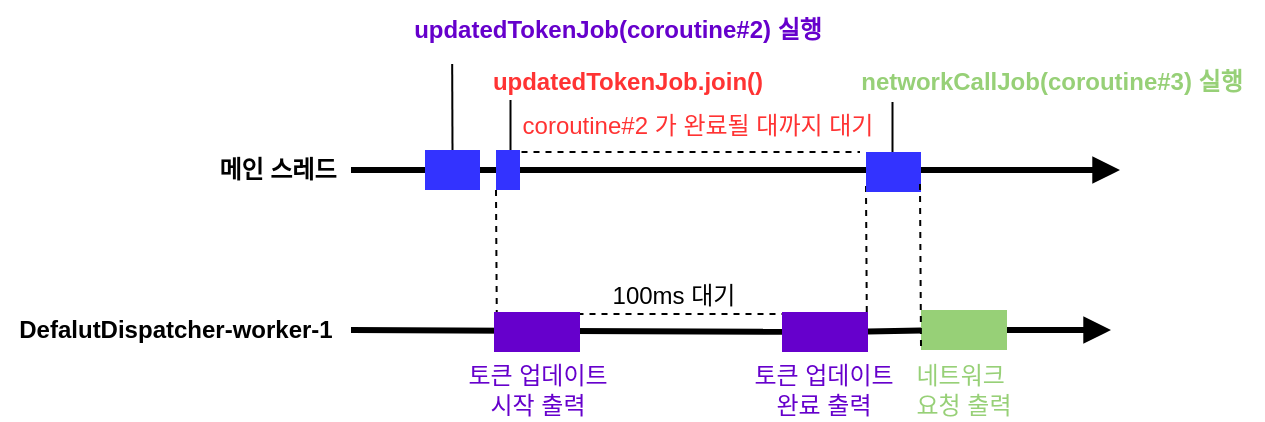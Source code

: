 <mxfile version="26.1.1">
  <diagram name="Page-1" id="3BU03L1C_e3r8M3k5rTs">
    <mxGraphModel dx="1114" dy="878" grid="1" gridSize="10" guides="1" tooltips="1" connect="1" arrows="1" fold="1" page="1" pageScale="1" pageWidth="827" pageHeight="1169" math="0" shadow="0">
      <root>
        <mxCell id="0" />
        <mxCell id="1" parent="0" />
        <mxCell id="iVDwyq0HCIYQVCdv2fUR-1" value="" style="endArrow=block;html=1;rounded=0;endFill=1;strokeWidth=3;" edge="1" parent="1">
          <mxGeometry width="50" height="50" relative="1" as="geometry">
            <mxPoint x="556.5" y="215" as="sourcePoint" />
            <mxPoint x="615.5" y="215" as="targetPoint" />
          </mxGeometry>
        </mxCell>
        <mxCell id="iVDwyq0HCIYQVCdv2fUR-3" value="" style="endArrow=none;html=1;rounded=0;endFill=1;strokeWidth=3;startFill=0;" edge="1" parent="1" source="iVDwyq0HCIYQVCdv2fUR-37">
          <mxGeometry width="50" height="50" relative="1" as="geometry">
            <mxPoint x="235.5" y="215" as="sourcePoint" />
            <mxPoint x="560" y="215" as="targetPoint" />
          </mxGeometry>
        </mxCell>
        <mxCell id="iVDwyq0HCIYQVCdv2fUR-4" value="DefalutDispatcher-worker-1" style="text;html=1;align=center;verticalAlign=middle;whiteSpace=wrap;rounded=0;fontStyle=1;fontColor=#000000;" vertex="1" parent="1">
          <mxGeometry x="60" y="200" width="175.5" height="30" as="geometry" />
        </mxCell>
        <mxCell id="iVDwyq0HCIYQVCdv2fUR-5" value="" style="endArrow=block;html=1;rounded=0;endFill=1;strokeWidth=3;" edge="1" parent="1">
          <mxGeometry width="50" height="50" relative="1" as="geometry">
            <mxPoint x="334.5" y="215" as="sourcePoint" />
            <mxPoint x="334.5" y="215" as="targetPoint" />
          </mxGeometry>
        </mxCell>
        <mxCell id="iVDwyq0HCIYQVCdv2fUR-6" value="" style="endArrow=none;dashed=1;html=1;rounded=0;entryX=0;entryY=1;entryDx=0;entryDy=0;" edge="1" parent="1" target="iVDwyq0HCIYQVCdv2fUR-12">
          <mxGeometry width="50" height="50" relative="1" as="geometry">
            <mxPoint x="308.5" y="226" as="sourcePoint" />
            <mxPoint x="308.5" y="156" as="targetPoint" />
          </mxGeometry>
        </mxCell>
        <mxCell id="iVDwyq0HCIYQVCdv2fUR-7" value="" style="endArrow=block;html=1;rounded=0;endFill=1;strokeWidth=3;" edge="1" parent="1">
          <mxGeometry width="50" height="50" relative="1" as="geometry">
            <mxPoint x="235.5" y="135" as="sourcePoint" />
            <mxPoint x="620" y="135" as="targetPoint" />
          </mxGeometry>
        </mxCell>
        <mxCell id="iVDwyq0HCIYQVCdv2fUR-8" value="" style="rounded=0;whiteSpace=wrap;html=1;fillColor=#3333FF;strokeColor=none;" vertex="1" parent="1">
          <mxGeometry x="272.5" y="125" width="27.5" height="20" as="geometry" />
        </mxCell>
        <mxCell id="iVDwyq0HCIYQVCdv2fUR-9" value="updatedTokenJob(coroutine#2) 실행" style="text;html=1;align=center;verticalAlign=middle;whiteSpace=wrap;rounded=0;fontColor=#6600CC;fontStyle=1" vertex="1" parent="1">
          <mxGeometry x="263.25" y="50" width="211.5" height="30" as="geometry" />
        </mxCell>
        <mxCell id="iVDwyq0HCIYQVCdv2fUR-10" value="메인 스레드" style="text;html=1;align=center;verticalAlign=middle;whiteSpace=wrap;rounded=0;fontStyle=1;fontColor=#000000;" vertex="1" parent="1">
          <mxGeometry x="154" y="120" width="90" height="30" as="geometry" />
        </mxCell>
        <mxCell id="iVDwyq0HCIYQVCdv2fUR-12" value="" style="rounded=0;whiteSpace=wrap;html=1;fillColor=#3333FF;strokeColor=none;" vertex="1" parent="1">
          <mxGeometry x="308" y="125" width="12" height="20" as="geometry" />
        </mxCell>
        <mxCell id="iVDwyq0HCIYQVCdv2fUR-13" value="updatedTokenJob.join()" style="text;html=1;align=center;verticalAlign=middle;whiteSpace=wrap;rounded=0;fontColor=#FF3333;fontStyle=1" vertex="1" parent="1">
          <mxGeometry x="296.5" y="76" width="153.5" height="30" as="geometry" />
        </mxCell>
        <mxCell id="iVDwyq0HCIYQVCdv2fUR-14" value="" style="endArrow=none;html=1;rounded=0;entryX=0.5;entryY=0;entryDx=0;entryDy=0;exitX=0.108;exitY=1.067;exitDx=0;exitDy=0;exitPerimeter=0;" edge="1" parent="1" source="iVDwyq0HCIYQVCdv2fUR-9" target="iVDwyq0HCIYQVCdv2fUR-8">
          <mxGeometry width="50" height="50" relative="1" as="geometry">
            <mxPoint x="390" y="480" as="sourcePoint" />
            <mxPoint x="440" y="430" as="targetPoint" />
          </mxGeometry>
        </mxCell>
        <mxCell id="iVDwyq0HCIYQVCdv2fUR-15" value="" style="endArrow=none;html=1;rounded=0;entryX=0.5;entryY=0;entryDx=0;entryDy=0;" edge="1" parent="1">
          <mxGeometry width="50" height="50" relative="1" as="geometry">
            <mxPoint x="315.25" y="100" as="sourcePoint" />
            <mxPoint x="315.25" y="125" as="targetPoint" />
          </mxGeometry>
        </mxCell>
        <mxCell id="iVDwyq0HCIYQVCdv2fUR-16" value="" style="endArrow=none;dashed=1;html=1;rounded=0;entryX=0;entryY=1;entryDx=0;entryDy=0;" edge="1" parent="1">
          <mxGeometry width="50" height="50" relative="1" as="geometry">
            <mxPoint x="493.5" y="224" as="sourcePoint" />
            <mxPoint x="493" y="143" as="targetPoint" />
          </mxGeometry>
        </mxCell>
        <mxCell id="iVDwyq0HCIYQVCdv2fUR-19" value="" style="endArrow=none;html=1;rounded=0;endFill=1;strokeWidth=3;startFill=0;" edge="1" parent="1" target="iVDwyq0HCIYQVCdv2fUR-22">
          <mxGeometry width="50" height="50" relative="1" as="geometry">
            <mxPoint x="235.5" y="215" as="sourcePoint" />
            <mxPoint x="560" y="215" as="targetPoint" />
          </mxGeometry>
        </mxCell>
        <mxCell id="iVDwyq0HCIYQVCdv2fUR-20" value="" style="endArrow=none;dashed=1;html=1;rounded=0;" edge="1" parent="1">
          <mxGeometry width="50" height="50" relative="1" as="geometry">
            <mxPoint x="342.75" y="207" as="sourcePoint" />
            <mxPoint x="472.75" y="207" as="targetPoint" />
          </mxGeometry>
        </mxCell>
        <mxCell id="iVDwyq0HCIYQVCdv2fUR-21" value="" style="rounded=0;whiteSpace=wrap;html=1;fillColor=#6600CC;strokeColor=none;fontColor=#6600CC;" vertex="1" parent="1">
          <mxGeometry x="307" y="206" width="43" height="20" as="geometry" />
        </mxCell>
        <mxCell id="iVDwyq0HCIYQVCdv2fUR-22" value="" style="rounded=0;whiteSpace=wrap;html=1;fillColor=#6600CC;strokeColor=none;" vertex="1" parent="1">
          <mxGeometry x="451" y="206" width="43" height="20" as="geometry" />
        </mxCell>
        <mxCell id="iVDwyq0HCIYQVCdv2fUR-23" value="100ms 대기" style="text;html=1;align=center;verticalAlign=middle;whiteSpace=wrap;rounded=0;" vertex="1" parent="1">
          <mxGeometry x="362" y="183" width="70" height="30" as="geometry" />
        </mxCell>
        <mxCell id="iVDwyq0HCIYQVCdv2fUR-24" value="토큰 업데이트 시작 출력" style="text;html=1;align=center;verticalAlign=middle;whiteSpace=wrap;rounded=0;fontColor=#6600CC;" vertex="1" parent="1">
          <mxGeometry x="288.5" y="230" width="80" height="30" as="geometry" />
        </mxCell>
        <mxCell id="iVDwyq0HCIYQVCdv2fUR-25" value="토큰 업데이트 완료 출력" style="text;html=1;align=center;verticalAlign=middle;whiteSpace=wrap;rounded=0;fontColor=#6600CC;" vertex="1" parent="1">
          <mxGeometry x="432" y="230" width="80" height="30" as="geometry" />
        </mxCell>
        <mxCell id="iVDwyq0HCIYQVCdv2fUR-26" value="네트워크&amp;nbsp;&lt;div&gt;요청 출력&lt;/div&gt;" style="text;html=1;align=center;verticalAlign=middle;whiteSpace=wrap;rounded=0;fontColor=#97D077;" vertex="1" parent="1">
          <mxGeometry x="502" y="230" width="80" height="30" as="geometry" />
        </mxCell>
        <mxCell id="iVDwyq0HCIYQVCdv2fUR-29" value="" style="endArrow=none;dashed=1;html=1;rounded=0;" edge="1" parent="1">
          <mxGeometry width="50" height="50" relative="1" as="geometry">
            <mxPoint x="320.75" y="126" as="sourcePoint" />
            <mxPoint x="490" y="126" as="targetPoint" />
          </mxGeometry>
        </mxCell>
        <mxCell id="iVDwyq0HCIYQVCdv2fUR-31" value="" style="rounded=0;whiteSpace=wrap;html=1;fillColor=#3333FF;strokeColor=none;" vertex="1" parent="1">
          <mxGeometry x="493" y="126" width="27.5" height="20" as="geometry" />
        </mxCell>
        <mxCell id="iVDwyq0HCIYQVCdv2fUR-33" value="coroutine#2 가 완료될 대까지 대기" style="text;html=1;align=center;verticalAlign=middle;whiteSpace=wrap;rounded=0;fontColor=#FF3333;" vertex="1" parent="1">
          <mxGeometry x="320" y="98" width="178" height="30" as="geometry" />
        </mxCell>
        <mxCell id="iVDwyq0HCIYQVCdv2fUR-35" value="networkCallJob(coroutine#3) 실행" style="text;html=1;align=center;verticalAlign=middle;whiteSpace=wrap;rounded=0;fontColor=#97D077;fontStyle=1" vertex="1" parent="1">
          <mxGeometry x="480" y="76" width="211.5" height="30" as="geometry" />
        </mxCell>
        <mxCell id="iVDwyq0HCIYQVCdv2fUR-36" value="" style="endArrow=none;html=1;rounded=0;entryX=0.5;entryY=0;entryDx=0;entryDy=0;" edge="1" parent="1">
          <mxGeometry width="50" height="50" relative="1" as="geometry">
            <mxPoint x="506.25" y="101" as="sourcePoint" />
            <mxPoint x="506.25" y="126" as="targetPoint" />
          </mxGeometry>
        </mxCell>
        <mxCell id="iVDwyq0HCIYQVCdv2fUR-38" value="" style="endArrow=none;html=1;rounded=0;endFill=1;strokeWidth=3;startFill=0;" edge="1" parent="1" source="iVDwyq0HCIYQVCdv2fUR-22" target="iVDwyq0HCIYQVCdv2fUR-37">
          <mxGeometry width="50" height="50" relative="1" as="geometry">
            <mxPoint x="494" y="216" as="sourcePoint" />
            <mxPoint x="560" y="215" as="targetPoint" />
          </mxGeometry>
        </mxCell>
        <mxCell id="iVDwyq0HCIYQVCdv2fUR-37" value="" style="rounded=0;whiteSpace=wrap;html=1;fillColor=#97D077;strokeColor=none;" vertex="1" parent="1">
          <mxGeometry x="520.5" y="205" width="43" height="20" as="geometry" />
        </mxCell>
        <mxCell id="iVDwyq0HCIYQVCdv2fUR-39" value="" style="endArrow=none;dashed=1;html=1;rounded=0;entryX=0;entryY=1;entryDx=0;entryDy=0;" edge="1" parent="1">
          <mxGeometry width="50" height="50" relative="1" as="geometry">
            <mxPoint x="520.5" y="223" as="sourcePoint" />
            <mxPoint x="520" y="142" as="targetPoint" />
          </mxGeometry>
        </mxCell>
      </root>
    </mxGraphModel>
  </diagram>
</mxfile>
